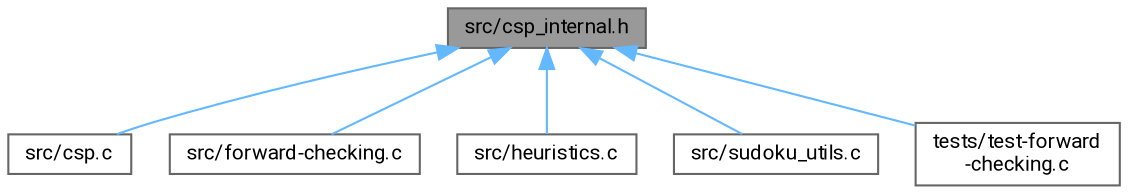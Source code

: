 digraph "src/csp_internal.h"
{
 // LATEX_PDF_SIZE
  bgcolor="transparent";
  edge [fontname=Roboto,fontsize=10,labelfontname=Roboto,labelfontsize=10];
  node [fontname=Roboto,fontsize=10,shape=box,height=0.2,width=0.4];
  Node1 [id="Node000001",label="src/csp_internal.h",height=0.2,width=0.4,color="gray40", fillcolor="grey60", style="filled", fontcolor="black",tooltip="Internal header for CSP library implementation."];
  Node1 -> Node2 [id="edge1_Node000001_Node000002",dir="back",color="steelblue1",style="solid",tooltip=" "];
  Node2 [id="Node000002",label="src/csp.c",height=0.2,width=0.4,color="grey40", fillcolor="white", style="filled",URL="$csp_8c.html",tooltip="Source file for the CSP (Constraint Satisfaction Problem) project."];
  Node1 -> Node3 [id="edge2_Node000001_Node000003",dir="back",color="steelblue1",style="solid",tooltip=" "];
  Node3 [id="Node000003",label="src/forward-checking.c",height=0.2,width=0.4,color="grey40", fillcolor="white", style="filled",URL="$forward-checking_8c.html",tooltip="Forward checking algorithm with MRV and LCV heuristics implementation."];
  Node1 -> Node4 [id="edge3_Node000001_Node000004",dir="back",color="steelblue1",style="solid",tooltip=" "];
  Node4 [id="Node000004",label="src/heuristics.c",height=0.2,width=0.4,color="grey40", fillcolor="white", style="filled",URL="$heuristics_8c.html",tooltip="Implementation of heuristics for improving CSP solver performance."];
  Node1 -> Node5 [id="edge4_Node000001_Node000005",dir="back",color="steelblue1",style="solid",tooltip=" "];
  Node5 [id="Node000005",label="src/sudoku_utils.c",height=0.2,width=0.4,color="grey40", fillcolor="white", style="filled",URL="$sudoku__utils_8c.html",tooltip=" "];
  Node1 -> Node6 [id="edge5_Node000001_Node000006",dir="back",color="steelblue1",style="solid",tooltip=" "];
  Node6 [id="Node000006",label="tests/test-forward\l-checking.c",height=0.2,width=0.4,color="grey40", fillcolor="white", style="filled",URL="$test-forward-checking_8c.html",tooltip=" "];
}

